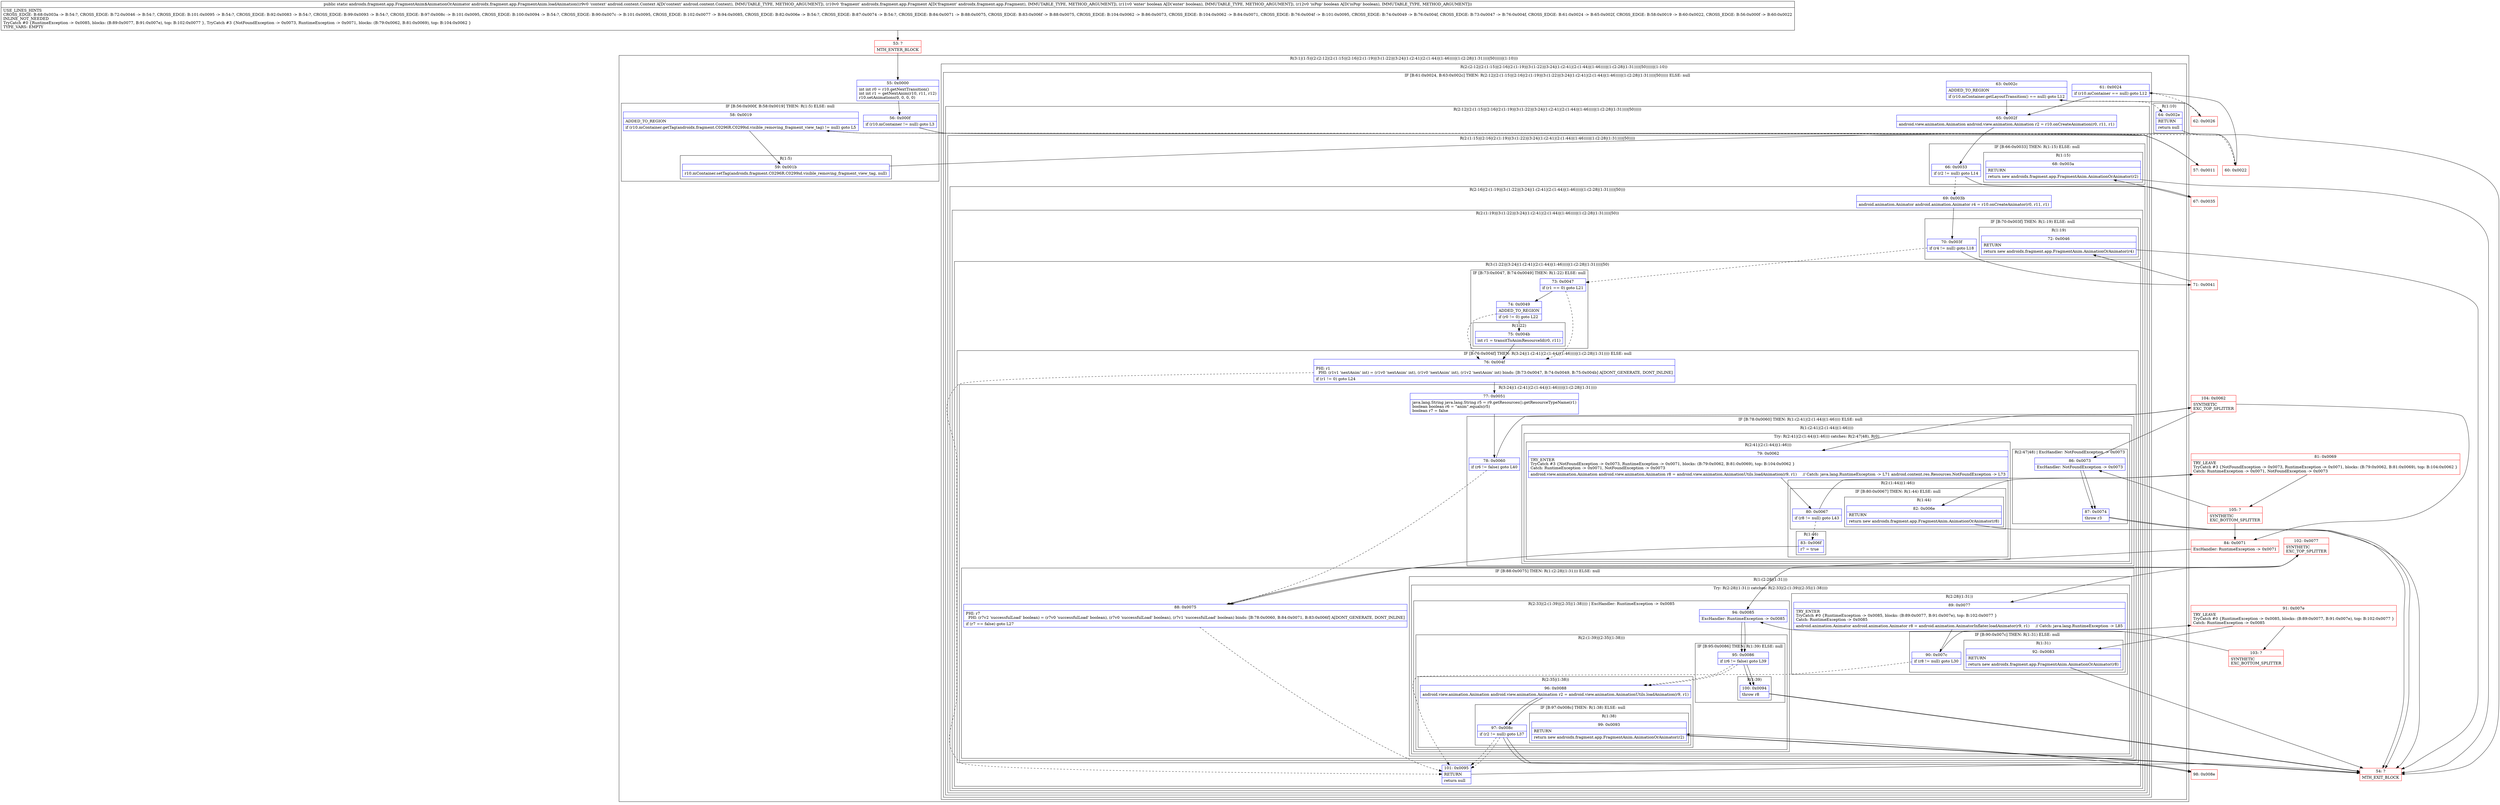 digraph "CFG forandroidx.fragment.app.FragmentAnim.loadAnimation(Landroid\/content\/Context;Landroidx\/fragment\/app\/Fragment;ZZ)Landroidx\/fragment\/app\/FragmentAnim$AnimationOrAnimator;" {
subgraph cluster_Region_1286125369 {
label = "R(3:1|(1:5)|(2:(2:12|(2:(1:15)|(2:16|(2:(1:19)|(3:(1:22)|(3:24|(1:(2:41|(2:(1:44)|(1:46))))|(1:(2:28|(1:31))))|50)))))|(1:10)))";
node [shape=record,color=blue];
Node_55 [shape=record,label="{55\:\ 0x0000|int int r0 = r10.getNextTransition()\lint int r1 = getNextAnim(r10, r11, r12)\lr10.setAnimations(0, 0, 0, 0)\l}"];
subgraph cluster_IfRegion_1479674382 {
label = "IF [B:56:0x000f, B:58:0x0019] THEN: R(1:5) ELSE: null";
node [shape=record,color=blue];
Node_56 [shape=record,label="{56\:\ 0x000f|if (r10.mContainer != null) goto L3\l}"];
Node_58 [shape=record,label="{58\:\ 0x0019|ADDED_TO_REGION\l|if (r10.mContainer.getTag(androidx.fragment.C0296R.C0299id.visible_removing_fragment_view_tag) != null) goto L5\l}"];
subgraph cluster_Region_1822209803 {
label = "R(1:5)";
node [shape=record,color=blue];
Node_59 [shape=record,label="{59\:\ 0x001b|r10.mContainer.setTag(androidx.fragment.C0296R.C0299id.visible_removing_fragment_view_tag, null)\l}"];
}
}
subgraph cluster_Region_329864456 {
label = "R(2:(2:12|(2:(1:15)|(2:16|(2:(1:19)|(3:(1:22)|(3:24|(1:(2:41|(2:(1:44)|(1:46))))|(1:(2:28|(1:31))))|50)))))|(1:10))";
node [shape=record,color=blue];
subgraph cluster_IfRegion_662878319 {
label = "IF [B:61:0x0024, B:63:0x002c] THEN: R(2:12|(2:(1:15)|(2:16|(2:(1:19)|(3:(1:22)|(3:24|(1:(2:41|(2:(1:44)|(1:46))))|(1:(2:28|(1:31))))|50))))) ELSE: null";
node [shape=record,color=blue];
Node_61 [shape=record,label="{61\:\ 0x0024|if (r10.mContainer == null) goto L12\l}"];
Node_63 [shape=record,label="{63\:\ 0x002c|ADDED_TO_REGION\l|if (r10.mContainer.getLayoutTransition() == null) goto L12\l}"];
subgraph cluster_Region_1885731684 {
label = "R(2:12|(2:(1:15)|(2:16|(2:(1:19)|(3:(1:22)|(3:24|(1:(2:41|(2:(1:44)|(1:46))))|(1:(2:28|(1:31))))|50)))))";
node [shape=record,color=blue];
Node_65 [shape=record,label="{65\:\ 0x002f|android.view.animation.Animation android.view.animation.Animation r2 = r10.onCreateAnimation(r0, r11, r1)\l}"];
subgraph cluster_Region_1864938731 {
label = "R(2:(1:15)|(2:16|(2:(1:19)|(3:(1:22)|(3:24|(1:(2:41|(2:(1:44)|(1:46))))|(1:(2:28|(1:31))))|50))))";
node [shape=record,color=blue];
subgraph cluster_IfRegion_1858572482 {
label = "IF [B:66:0x0033] THEN: R(1:15) ELSE: null";
node [shape=record,color=blue];
Node_66 [shape=record,label="{66\:\ 0x0033|if (r2 != null) goto L14\l}"];
subgraph cluster_Region_1496627422 {
label = "R(1:15)";
node [shape=record,color=blue];
Node_68 [shape=record,label="{68\:\ 0x003a|RETURN\l|return new androidx.fragment.app.FragmentAnim.AnimationOrAnimator(r2)\l}"];
}
}
subgraph cluster_Region_320076480 {
label = "R(2:16|(2:(1:19)|(3:(1:22)|(3:24|(1:(2:41|(2:(1:44)|(1:46))))|(1:(2:28|(1:31))))|50)))";
node [shape=record,color=blue];
Node_69 [shape=record,label="{69\:\ 0x003b|android.animation.Animator android.animation.Animator r4 = r10.onCreateAnimator(r0, r11, r1)\l}"];
subgraph cluster_Region_1711633130 {
label = "R(2:(1:19)|(3:(1:22)|(3:24|(1:(2:41|(2:(1:44)|(1:46))))|(1:(2:28|(1:31))))|50))";
node [shape=record,color=blue];
subgraph cluster_IfRegion_184947795 {
label = "IF [B:70:0x003f] THEN: R(1:19) ELSE: null";
node [shape=record,color=blue];
Node_70 [shape=record,label="{70\:\ 0x003f|if (r4 != null) goto L18\l}"];
subgraph cluster_Region_1013054435 {
label = "R(1:19)";
node [shape=record,color=blue];
Node_72 [shape=record,label="{72\:\ 0x0046|RETURN\l|return new androidx.fragment.app.FragmentAnim.AnimationOrAnimator(r4)\l}"];
}
}
subgraph cluster_Region_1071475255 {
label = "R(3:(1:22)|(3:24|(1:(2:41|(2:(1:44)|(1:46))))|(1:(2:28|(1:31))))|50)";
node [shape=record,color=blue];
subgraph cluster_IfRegion_1005876277 {
label = "IF [B:73:0x0047, B:74:0x0049] THEN: R(1:22) ELSE: null";
node [shape=record,color=blue];
Node_73 [shape=record,label="{73\:\ 0x0047|if (r1 == 0) goto L21\l}"];
Node_74 [shape=record,label="{74\:\ 0x0049|ADDED_TO_REGION\l|if (r0 != 0) goto L22\l}"];
subgraph cluster_Region_854330637 {
label = "R(1:22)";
node [shape=record,color=blue];
Node_75 [shape=record,label="{75\:\ 0x004b|int r1 = transitToAnimResourceId(r0, r11)\l}"];
}
}
subgraph cluster_IfRegion_1837989615 {
label = "IF [B:76:0x004f] THEN: R(3:24|(1:(2:41|(2:(1:44)|(1:46))))|(1:(2:28|(1:31)))) ELSE: null";
node [shape=record,color=blue];
Node_76 [shape=record,label="{76\:\ 0x004f|PHI: r1 \l  PHI: (r1v1 'nextAnim' int) = (r1v0 'nextAnim' int), (r1v0 'nextAnim' int), (r1v2 'nextAnim' int) binds: [B:73:0x0047, B:74:0x0049, B:75:0x004b] A[DONT_GENERATE, DONT_INLINE]\l|if (r1 != 0) goto L24\l}"];
subgraph cluster_Region_1640254564 {
label = "R(3:24|(1:(2:41|(2:(1:44)|(1:46))))|(1:(2:28|(1:31))))";
node [shape=record,color=blue];
Node_77 [shape=record,label="{77\:\ 0x0051|java.lang.String java.lang.String r5 = r9.getResources().getResourceTypeName(r1)\lboolean boolean r6 = \"anim\".equals(r5)\lboolean r7 = false\l}"];
subgraph cluster_IfRegion_1861365037 {
label = "IF [B:78:0x0060] THEN: R(1:(2:41|(2:(1:44)|(1:46)))) ELSE: null";
node [shape=record,color=blue];
Node_78 [shape=record,label="{78\:\ 0x0060|if (r6 != false) goto L40\l}"];
subgraph cluster_Region_221183075 {
label = "R(1:(2:41|(2:(1:44)|(1:46))))";
node [shape=record,color=blue];
subgraph cluster_TryCatchRegion_663461569 {
label = "Try: R(2:41|(2:(1:44)|(1:46))) catches: R(2:47|48), R(0)";
node [shape=record,color=blue];
subgraph cluster_Region_2039077301 {
label = "R(2:41|(2:(1:44)|(1:46)))";
node [shape=record,color=blue];
Node_79 [shape=record,label="{79\:\ 0x0062|TRY_ENTER\lTryCatch #3 \{NotFoundException \-\> 0x0073, RuntimeException \-\> 0x0071, blocks: (B:79:0x0062, B:81:0x0069), top: B:104:0x0062 \}\lCatch: RuntimeException \-\> 0x0071, NotFoundException \-\> 0x0073\l|android.view.animation.Animation android.view.animation.Animation r8 = android.view.animation.AnimationUtils.loadAnimation(r9, r1)     \/\/ Catch: java.lang.RuntimeException \-\> L71 android.content.res.Resources.NotFoundException \-\> L73\l}"];
subgraph cluster_Region_1783900920 {
label = "R(2:(1:44)|(1:46))";
node [shape=record,color=blue];
subgraph cluster_IfRegion_1703556588 {
label = "IF [B:80:0x0067] THEN: R(1:44) ELSE: null";
node [shape=record,color=blue];
Node_80 [shape=record,label="{80\:\ 0x0067|if (r8 != null) goto L43\l}"];
subgraph cluster_Region_332637322 {
label = "R(1:44)";
node [shape=record,color=blue];
Node_82 [shape=record,label="{82\:\ 0x006e|RETURN\l|return new androidx.fragment.app.FragmentAnim.AnimationOrAnimator(r8)\l}"];
}
}
subgraph cluster_Region_702783717 {
label = "R(1:46)";
node [shape=record,color=blue];
Node_83 [shape=record,label="{83\:\ 0x006f|r7 = true\l}"];
}
}
}
subgraph cluster_Region_1049393495 {
label = "R(2:47|48) | ExcHandler: NotFoundException \-\> 0x0073\l";
node [shape=record,color=blue];
Node_86 [shape=record,label="{86\:\ 0x0073|ExcHandler: NotFoundException \-\> 0x0073\l}"];
Node_87 [shape=record,label="{87\:\ 0x0074|throw r3\l}"];
}
subgraph cluster_Region_1144739585 {
label = "R(0) | ExcHandler: RuntimeException \-\> 0x0071\l";
node [shape=record,color=blue];
}
}
}
}
subgraph cluster_IfRegion_451868889 {
label = "IF [B:88:0x0075] THEN: R(1:(2:28|(1:31))) ELSE: null";
node [shape=record,color=blue];
Node_88 [shape=record,label="{88\:\ 0x0075|PHI: r7 \l  PHI: (r7v2 'successfulLoad' boolean) = (r7v0 'successfulLoad' boolean), (r7v0 'successfulLoad' boolean), (r7v1 'successfulLoad' boolean) binds: [B:78:0x0060, B:84:0x0071, B:83:0x006f] A[DONT_GENERATE, DONT_INLINE]\l|if (r7 == false) goto L27\l}"];
subgraph cluster_Region_1061008593 {
label = "R(1:(2:28|(1:31)))";
node [shape=record,color=blue];
subgraph cluster_TryCatchRegion_1962236452 {
label = "Try: R(2:28|(1:31)) catches: R(2:33|(2:(1:39)|(2:35|(1:38))))";
node [shape=record,color=blue];
subgraph cluster_Region_736045036 {
label = "R(2:28|(1:31))";
node [shape=record,color=blue];
Node_89 [shape=record,label="{89\:\ 0x0077|TRY_ENTER\lTryCatch #0 \{RuntimeException \-\> 0x0085, blocks: (B:89:0x0077, B:91:0x007e), top: B:102:0x0077 \}\lCatch: RuntimeException \-\> 0x0085\l|android.animation.Animator android.animation.Animator r8 = android.animation.AnimatorInflater.loadAnimator(r9, r1)     \/\/ Catch: java.lang.RuntimeException \-\> L85\l}"];
subgraph cluster_IfRegion_2128068469 {
label = "IF [B:90:0x007c] THEN: R(1:31) ELSE: null";
node [shape=record,color=blue];
Node_90 [shape=record,label="{90\:\ 0x007c|if (r8 != null) goto L30\l}"];
subgraph cluster_Region_1890493393 {
label = "R(1:31)";
node [shape=record,color=blue];
Node_92 [shape=record,label="{92\:\ 0x0083|RETURN\l|return new androidx.fragment.app.FragmentAnim.AnimationOrAnimator(r8)\l}"];
}
}
}
subgraph cluster_Region_703513388 {
label = "R(2:33|(2:(1:39)|(2:35|(1:38)))) | ExcHandler: RuntimeException \-\> 0x0085\l";
node [shape=record,color=blue];
Node_94 [shape=record,label="{94\:\ 0x0085|ExcHandler: RuntimeException \-\> 0x0085\l}"];
subgraph cluster_Region_938674767 {
label = "R(2:(1:39)|(2:35|(1:38)))";
node [shape=record,color=blue];
subgraph cluster_IfRegion_318544485 {
label = "IF [B:95:0x0086] THEN: R(1:39) ELSE: null";
node [shape=record,color=blue];
Node_95 [shape=record,label="{95\:\ 0x0086|if (r6 != false) goto L39\l}"];
subgraph cluster_Region_1706732380 {
label = "R(1:39)";
node [shape=record,color=blue];
Node_100 [shape=record,label="{100\:\ 0x0094|throw r8\l}"];
}
}
subgraph cluster_Region_765681278 {
label = "R(2:35|(1:38))";
node [shape=record,color=blue];
Node_96 [shape=record,label="{96\:\ 0x0088|android.view.animation.Animation android.view.animation.Animation r2 = android.view.animation.AnimationUtils.loadAnimation(r9, r1)\l}"];
subgraph cluster_IfRegion_654559901 {
label = "IF [B:97:0x008c] THEN: R(1:38) ELSE: null";
node [shape=record,color=blue];
Node_97 [shape=record,label="{97\:\ 0x008c|if (r2 != null) goto L37\l}"];
subgraph cluster_Region_1254545044 {
label = "R(1:38)";
node [shape=record,color=blue];
Node_99 [shape=record,label="{99\:\ 0x0093|RETURN\l|return new androidx.fragment.app.FragmentAnim.AnimationOrAnimator(r2)\l}"];
}
}
}
}
}
}
}
}
}
}
Node_101 [shape=record,label="{101\:\ 0x0095|RETURN\l|return null\l}"];
}
}
}
}
}
}
subgraph cluster_Region_1002498485 {
label = "R(1:10)";
node [shape=record,color=blue];
Node_64 [shape=record,label="{64\:\ 0x002e|RETURN\l|return null\l}"];
}
}
}
subgraph cluster_Region_1049393495 {
label = "R(2:47|48) | ExcHandler: NotFoundException \-\> 0x0073\l";
node [shape=record,color=blue];
Node_86 [shape=record,label="{86\:\ 0x0073|ExcHandler: NotFoundException \-\> 0x0073\l}"];
Node_87 [shape=record,label="{87\:\ 0x0074|throw r3\l}"];
}
subgraph cluster_Region_1144739585 {
label = "R(0) | ExcHandler: RuntimeException \-\> 0x0071\l";
node [shape=record,color=blue];
}
subgraph cluster_Region_703513388 {
label = "R(2:33|(2:(1:39)|(2:35|(1:38)))) | ExcHandler: RuntimeException \-\> 0x0085\l";
node [shape=record,color=blue];
Node_94 [shape=record,label="{94\:\ 0x0085|ExcHandler: RuntimeException \-\> 0x0085\l}"];
subgraph cluster_Region_938674767 {
label = "R(2:(1:39)|(2:35|(1:38)))";
node [shape=record,color=blue];
subgraph cluster_IfRegion_318544485 {
label = "IF [B:95:0x0086] THEN: R(1:39) ELSE: null";
node [shape=record,color=blue];
Node_95 [shape=record,label="{95\:\ 0x0086|if (r6 != false) goto L39\l}"];
subgraph cluster_Region_1706732380 {
label = "R(1:39)";
node [shape=record,color=blue];
Node_100 [shape=record,label="{100\:\ 0x0094|throw r8\l}"];
}
}
subgraph cluster_Region_765681278 {
label = "R(2:35|(1:38))";
node [shape=record,color=blue];
Node_96 [shape=record,label="{96\:\ 0x0088|android.view.animation.Animation android.view.animation.Animation r2 = android.view.animation.AnimationUtils.loadAnimation(r9, r1)\l}"];
subgraph cluster_IfRegion_654559901 {
label = "IF [B:97:0x008c] THEN: R(1:38) ELSE: null";
node [shape=record,color=blue];
Node_97 [shape=record,label="{97\:\ 0x008c|if (r2 != null) goto L37\l}"];
subgraph cluster_Region_1254545044 {
label = "R(1:38)";
node [shape=record,color=blue];
Node_99 [shape=record,label="{99\:\ 0x0093|RETURN\l|return new androidx.fragment.app.FragmentAnim.AnimationOrAnimator(r2)\l}"];
}
}
}
}
}
Node_53 [shape=record,color=red,label="{53\:\ ?|MTH_ENTER_BLOCK\l}"];
Node_57 [shape=record,color=red,label="{57\:\ 0x0011}"];
Node_60 [shape=record,color=red,label="{60\:\ 0x0022}"];
Node_62 [shape=record,color=red,label="{62\:\ 0x0026}"];
Node_54 [shape=record,color=red,label="{54\:\ ?|MTH_EXIT_BLOCK\l}"];
Node_67 [shape=record,color=red,label="{67\:\ 0x0035}"];
Node_71 [shape=record,color=red,label="{71\:\ 0x0041}"];
Node_102 [shape=record,color=red,label="{102\:\ 0x0077|SYNTHETIC\lEXC_TOP_SPLITTER\l}"];
Node_91 [shape=record,color=red,label="{91\:\ 0x007e|TRY_LEAVE\lTryCatch #0 \{RuntimeException \-\> 0x0085, blocks: (B:89:0x0077, B:91:0x007e), top: B:102:0x0077 \}\lCatch: RuntimeException \-\> 0x0085\l}"];
Node_103 [shape=record,color=red,label="{103\:\ ?|SYNTHETIC\lEXC_BOTTOM_SPLITTER\l}"];
Node_98 [shape=record,color=red,label="{98\:\ 0x008e}"];
Node_104 [shape=record,color=red,label="{104\:\ 0x0062|SYNTHETIC\lEXC_TOP_SPLITTER\l}"];
Node_81 [shape=record,color=red,label="{81\:\ 0x0069|TRY_LEAVE\lTryCatch #3 \{NotFoundException \-\> 0x0073, RuntimeException \-\> 0x0071, blocks: (B:79:0x0062, B:81:0x0069), top: B:104:0x0062 \}\lCatch: RuntimeException \-\> 0x0071, NotFoundException \-\> 0x0073\l}"];
Node_105 [shape=record,color=red,label="{105\:\ ?|SYNTHETIC\lEXC_BOTTOM_SPLITTER\l}"];
Node_84 [shape=record,color=red,label="{84\:\ 0x0071|ExcHandler: RuntimeException \-\> 0x0071\l}"];
MethodNode[shape=record,label="{public static androidx.fragment.app.FragmentAnim$AnimationOrAnimator androidx.fragment.app.FragmentAnim.loadAnimation((r9v0 'context' android.content.Context A[D('context' android.content.Context), IMMUTABLE_TYPE, METHOD_ARGUMENT]), (r10v0 'fragment' androidx.fragment.app.Fragment A[D('fragment' androidx.fragment.app.Fragment), IMMUTABLE_TYPE, METHOD_ARGUMENT]), (r11v0 'enter' boolean A[D('enter' boolean), IMMUTABLE_TYPE, METHOD_ARGUMENT]), (r12v0 'isPop' boolean A[D('isPop' boolean), IMMUTABLE_TYPE, METHOD_ARGUMENT]))  | USE_LINES_HINTS\lCROSS_EDGE: B:68:0x003a \-\> B:54:?, CROSS_EDGE: B:72:0x0046 \-\> B:54:?, CROSS_EDGE: B:101:0x0095 \-\> B:54:?, CROSS_EDGE: B:92:0x0083 \-\> B:54:?, CROSS_EDGE: B:99:0x0093 \-\> B:54:?, CROSS_EDGE: B:97:0x008c \-\> B:101:0x0095, CROSS_EDGE: B:100:0x0094 \-\> B:54:?, CROSS_EDGE: B:90:0x007c \-\> B:101:0x0095, CROSS_EDGE: B:102:0x0077 \-\> B:94:0x0085, CROSS_EDGE: B:82:0x006e \-\> B:54:?, CROSS_EDGE: B:87:0x0074 \-\> B:54:?, CROSS_EDGE: B:84:0x0071 \-\> B:88:0x0075, CROSS_EDGE: B:83:0x006f \-\> B:88:0x0075, CROSS_EDGE: B:104:0x0062 \-\> B:86:0x0073, CROSS_EDGE: B:104:0x0062 \-\> B:84:0x0071, CROSS_EDGE: B:76:0x004f \-\> B:101:0x0095, CROSS_EDGE: B:74:0x0049 \-\> B:76:0x004f, CROSS_EDGE: B:73:0x0047 \-\> B:76:0x004f, CROSS_EDGE: B:61:0x0024 \-\> B:65:0x002f, CROSS_EDGE: B:58:0x0019 \-\> B:60:0x0022, CROSS_EDGE: B:56:0x000f \-\> B:60:0x0022\lINLINE_NOT_NEEDED\lTryCatch #0 \{RuntimeException \-\> 0x0085, blocks: (B:89:0x0077, B:91:0x007e), top: B:102:0x0077 \}, TryCatch #3 \{NotFoundException \-\> 0x0073, RuntimeException \-\> 0x0071, blocks: (B:79:0x0062, B:81:0x0069), top: B:104:0x0062 \}\lTYPE_VARS: EMPTY\l}"];
MethodNode -> Node_53;Node_55 -> Node_56;
Node_56 -> Node_57;
Node_56 -> Node_60[style=dashed];
Node_58 -> Node_59;
Node_58 -> Node_60[style=dashed];
Node_59 -> Node_60;
Node_61 -> Node_62[style=dashed];
Node_61 -> Node_65;
Node_63 -> Node_64[style=dashed];
Node_63 -> Node_65;
Node_65 -> Node_66;
Node_66 -> Node_67;
Node_66 -> Node_69[style=dashed];
Node_68 -> Node_54;
Node_69 -> Node_70;
Node_70 -> Node_71;
Node_70 -> Node_73[style=dashed];
Node_72 -> Node_54;
Node_73 -> Node_74;
Node_73 -> Node_76[style=dashed];
Node_74 -> Node_75;
Node_74 -> Node_76[style=dashed];
Node_75 -> Node_76;
Node_76 -> Node_77;
Node_76 -> Node_101[style=dashed];
Node_77 -> Node_78;
Node_78 -> Node_88[style=dashed];
Node_78 -> Node_104;
Node_79 -> Node_80;
Node_80 -> Node_81;
Node_80 -> Node_83[style=dashed];
Node_82 -> Node_54;
Node_83 -> Node_88;
Node_86 -> Node_87;
Node_87 -> Node_54;
Node_88 -> Node_101[style=dashed];
Node_88 -> Node_102;
Node_89 -> Node_90;
Node_90 -> Node_91;
Node_90 -> Node_101[style=dashed];
Node_92 -> Node_54;
Node_94 -> Node_95;
Node_95 -> Node_96[style=dashed];
Node_95 -> Node_100;
Node_100 -> Node_54;
Node_96 -> Node_97;
Node_97 -> Node_98;
Node_97 -> Node_101[style=dashed];
Node_99 -> Node_54;
Node_101 -> Node_54;
Node_64 -> Node_54;
Node_86 -> Node_87;
Node_87 -> Node_54;
Node_94 -> Node_95;
Node_95 -> Node_96[style=dashed];
Node_95 -> Node_100;
Node_100 -> Node_54;
Node_96 -> Node_97;
Node_97 -> Node_98;
Node_97 -> Node_101[style=dashed];
Node_99 -> Node_54;
Node_53 -> Node_55;
Node_57 -> Node_58;
Node_60 -> Node_61;
Node_62 -> Node_63;
Node_67 -> Node_68;
Node_71 -> Node_72;
Node_102 -> Node_89;
Node_102 -> Node_94;
Node_91 -> Node_92;
Node_91 -> Node_103;
Node_103 -> Node_94;
Node_98 -> Node_99;
Node_104 -> Node_79;
Node_104 -> Node_86;
Node_104 -> Node_84;
Node_81 -> Node_82;
Node_81 -> Node_105;
Node_105 -> Node_86;
Node_105 -> Node_84;
Node_84 -> Node_88;
}

